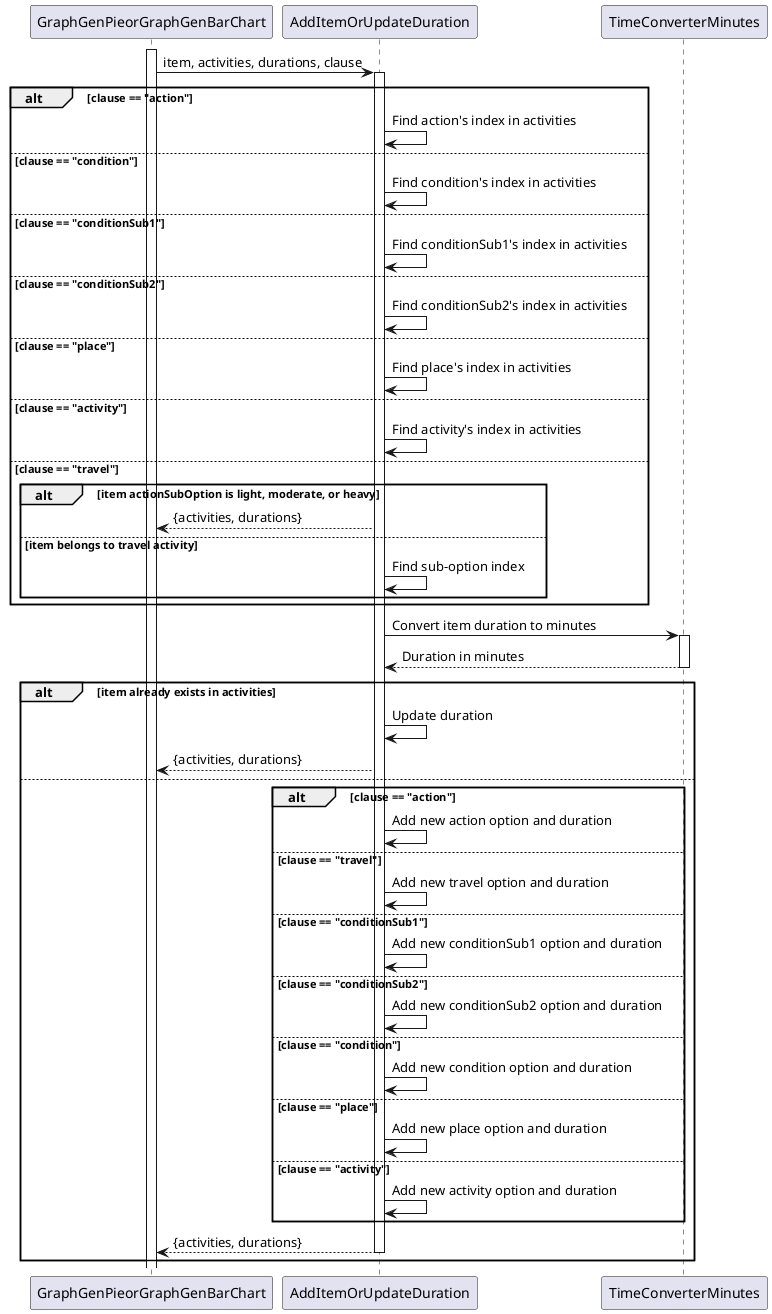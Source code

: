 @startuml AddItemOrUpdateDuration

participant GraphGenPieorGraphGenBarChart
participant AddItemOrUpdateDuration
participant TimeConverterMinutes

activate GraphGenPieorGraphGenBarChart
GraphGenPieorGraphGenBarChart -> AddItemOrUpdateDuration : item, activities, durations, clause
activate AddItemOrUpdateDuration
alt clause == "action"
    AddItemOrUpdateDuration -> AddItemOrUpdateDuration : Find action's index in activities
else clause == "condition"
    AddItemOrUpdateDuration -> AddItemOrUpdateDuration : Find condition's index in activities
else clause == "conditionSub1"
    AddItemOrUpdateDuration -> AddItemOrUpdateDuration : Find conditionSub1's index in activities
else clause == "conditionSub2"
    AddItemOrUpdateDuration -> AddItemOrUpdateDuration : Find conditionSub2's index in activities
else clause == "place"
    AddItemOrUpdateDuration -> AddItemOrUpdateDuration : Find place's index in activities
else clause == "activity"
    AddItemOrUpdateDuration -> AddItemOrUpdateDuration : Find activity's index in activities
else clause == "travel"
    alt item actionSubOption is light, moderate, or heavy
        AddItemOrUpdateDuration --> GraphGenPieorGraphGenBarChart : {activities, durations}
    else item belongs to travel activity
        AddItemOrUpdateDuration -> AddItemOrUpdateDuration : Find sub-option index
    end
end

AddItemOrUpdateDuration -> TimeConverterMinutes : Convert item duration to minutes
activate TimeConverterMinutes
TimeConverterMinutes --> AddItemOrUpdateDuration: Duration in minutes
deactivate TimeConverterMinutes

alt item already exists in activities
    AddItemOrUpdateDuration -> AddItemOrUpdateDuration : Update duration 
    AddItemOrUpdateDuration --> GraphGenPieorGraphGenBarChart: {activities, durations}
else
    alt clause == "action"
        AddItemOrUpdateDuration -> AddItemOrUpdateDuration : Add new action option and duration
    else clause == "travel"
        AddItemOrUpdateDuration  -> AddItemOrUpdateDuration : Add new travel option and duration
    else clause == "conditionSub1"
        AddItemOrUpdateDuration  -> AddItemOrUpdateDuration : Add new conditionSub1 option and duration
    else clause == "conditionSub2"
        AddItemOrUpdateDuration  -> AddItemOrUpdateDuration : Add new conditionSub2 option and duration
    else clause == "condition"
        AddItemOrUpdateDuration  -> AddItemOrUpdateDuration : Add new condition option and duration
    else clause == "place"
        AddItemOrUpdateDuration  -> AddItemOrUpdateDuration : Add new place option and duration
    else clause == "activity"
        AddItemOrUpdateDuration  -> AddItemOrUpdateDuration : Add new activity option and duration
    end
    AddItemOrUpdateDuration --> GraphGenPieorGraphGenBarChart : {activities, durations}
    deactivate AddItemOrUpdateDuration
end

@enduml


